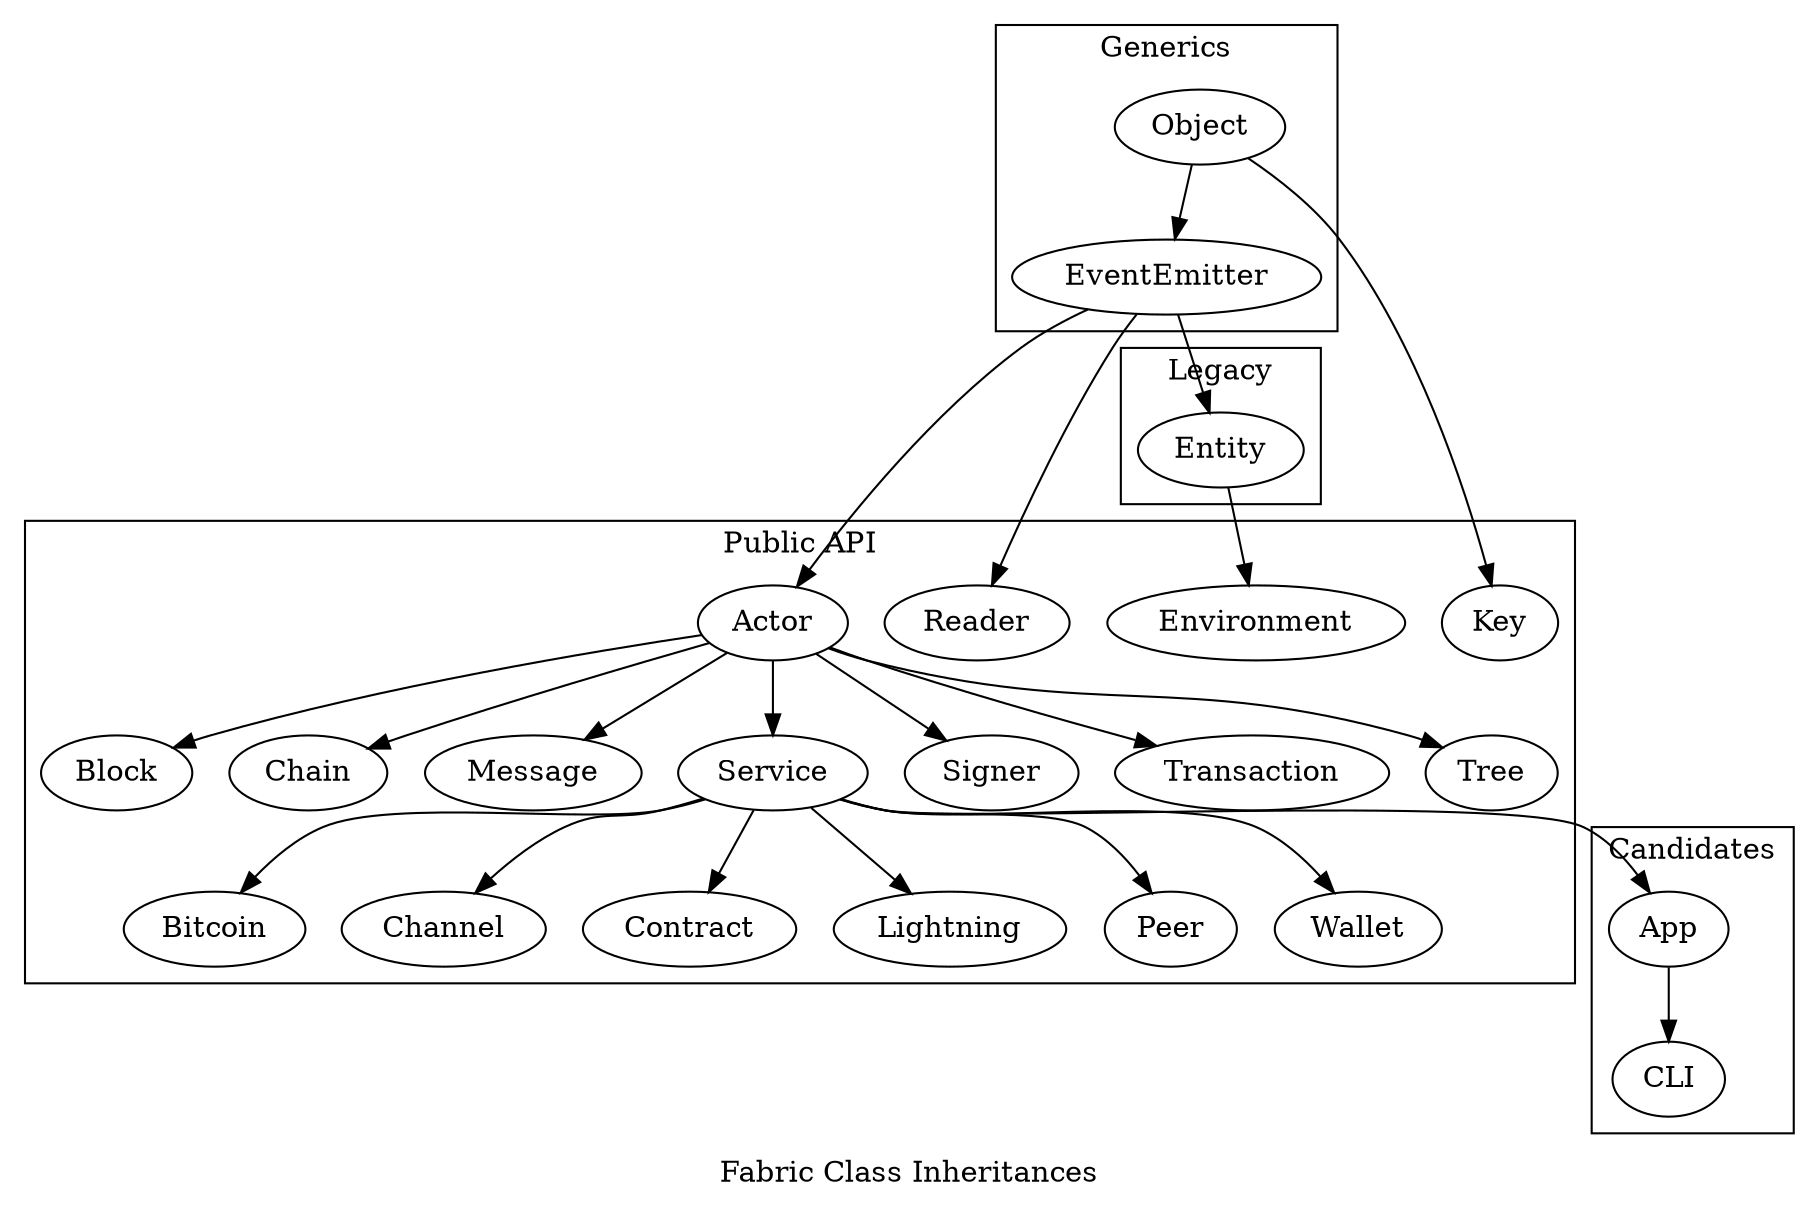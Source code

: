 digraph FabricClasses {
  label = "Fabric Class Inheritances"
  rankdir = "TB"

  subgraph cluster_generics {
    label = "Generics"
    "Object"
    "EventEmitter"
  }

  subgraph cluster_core {
    label = "Public API"
    "Actor"
    "Block"
    "Bitcoin"
    "Chain"
    "Channel"
    "Contract"
    "Environment"
    "Key"
    "Lightning"
    "Message"
    "Peer"
    "Reader"
    "Service"
    "Signer"
    "Transaction"
    "Tree"
    "Wallet"
  }

  subgraph cluster_candidates {
    label = "Candidates"
    "App"
    "CLI"
  }

  subgraph cluster_legacy {
    label = "Legacy"
    "Entity"
  }

  "Actor" -> {
    "Block"
    "Chain"
    "Message"
    "Service"
    "Signer"
    "Transaction"
    "Tree"
  }

  "App" -> {
    "CLI"
  }

  "Entity" -> "Environment"
  "EventEmitter" -> {
    "Actor"
    "Entity"
    "Reader"
  }

  "Object" -> "EventEmitter"
  "Object" -> "Key"

  "Service" -> {
    "App"
    "Bitcoin"
    "Channel"
    "Contract"
    "Lightning"
    "Peer"
    "Wallet"
  }
}
